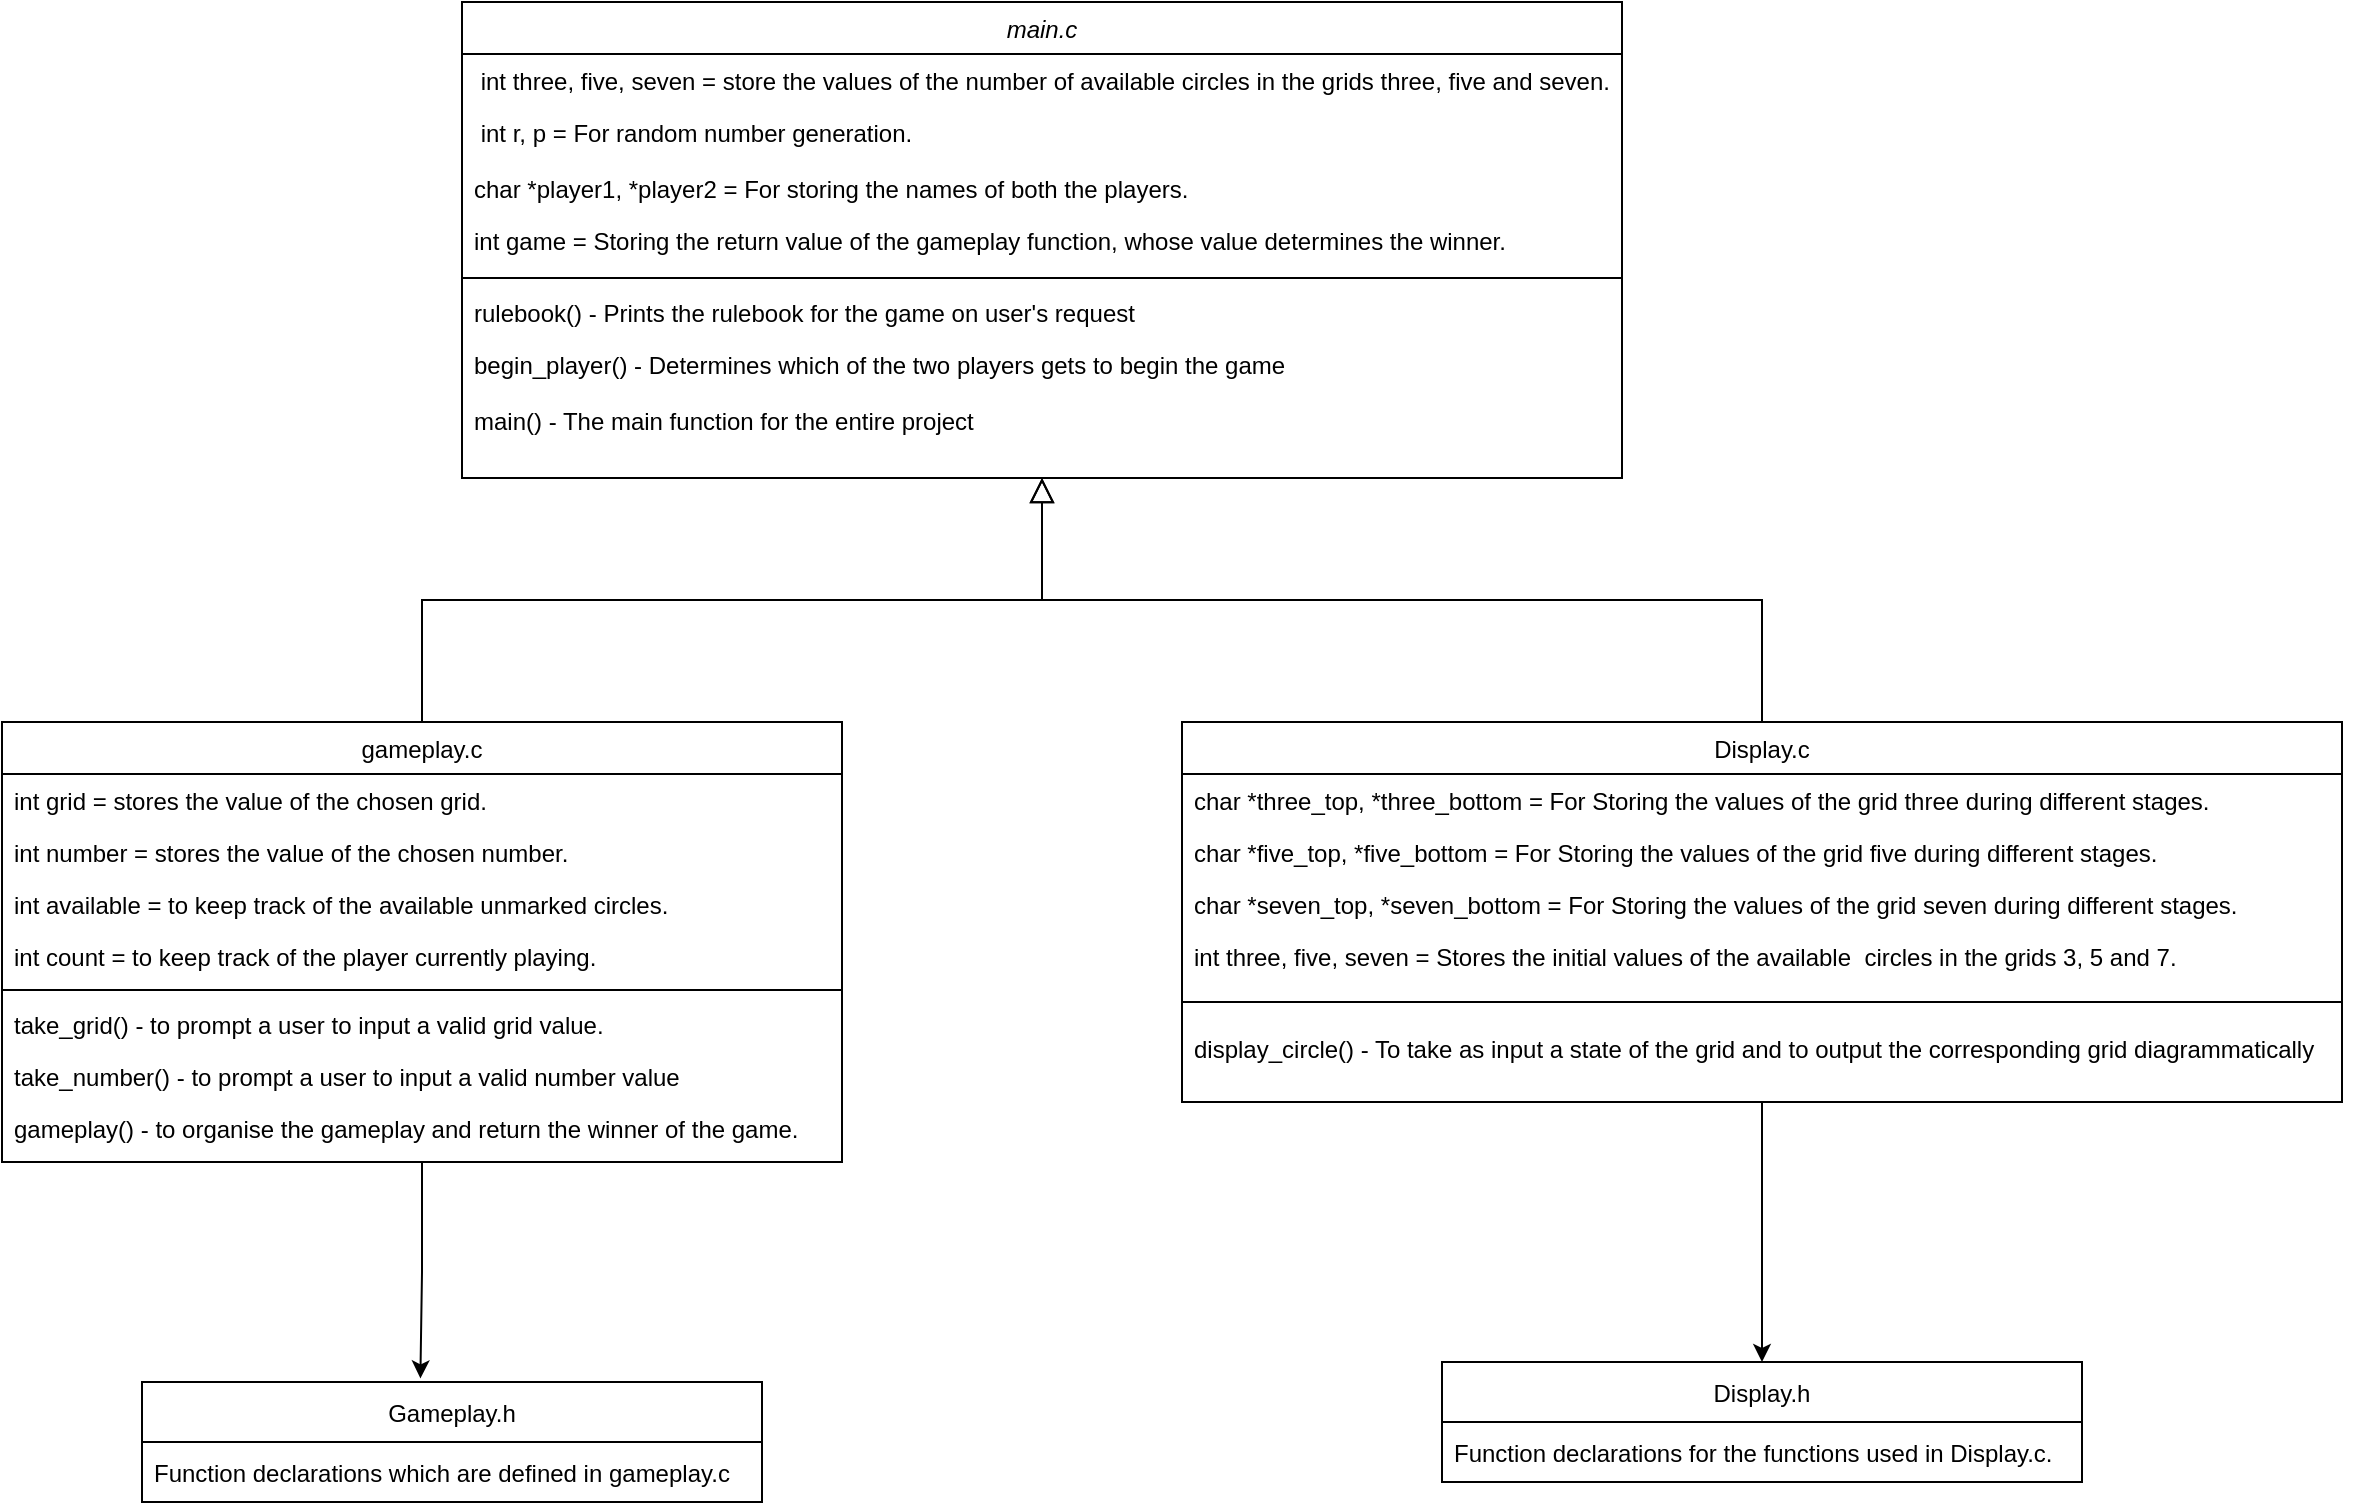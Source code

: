 <mxfile version="15.8.3" type="device"><diagram id="C5RBs43oDa-KdzZeNtuy" name="Page-1"><mxGraphModel dx="1038" dy="481" grid="1" gridSize="10" guides="1" tooltips="1" connect="1" arrows="1" fold="1" page="1" pageScale="1" pageWidth="827" pageHeight="1169" math="0" shadow="0"><root><mxCell id="WIyWlLk6GJQsqaUBKTNV-0"/><mxCell id="WIyWlLk6GJQsqaUBKTNV-1" parent="WIyWlLk6GJQsqaUBKTNV-0"/><mxCell id="zkfFHV4jXpPFQw0GAbJ--0" value="main.c" style="swimlane;fontStyle=2;align=center;verticalAlign=top;childLayout=stackLayout;horizontal=1;startSize=26;horizontalStack=0;resizeParent=1;resizeLast=0;collapsible=1;marginBottom=0;rounded=0;shadow=0;strokeWidth=1;" parent="WIyWlLk6GJQsqaUBKTNV-1" vertex="1"><mxGeometry x="350" width="580" height="238" as="geometry"><mxRectangle x="230" y="140" width="160" height="26" as="alternateBounds"/></mxGeometry></mxCell><mxCell id="zkfFHV4jXpPFQw0GAbJ--2" value=" int three, five, seven = store the values of the number of available circles in the grids three, five and seven." style="text;align=left;verticalAlign=top;spacingLeft=4;spacingRight=4;overflow=hidden;rotatable=0;points=[[0,0.5],[1,0.5]];portConstraint=eastwest;rounded=0;shadow=0;html=0;" parent="zkfFHV4jXpPFQw0GAbJ--0" vertex="1"><mxGeometry y="26" width="580" height="26" as="geometry"/></mxCell><mxCell id="zkfFHV4jXpPFQw0GAbJ--3" value=" int r, p = For random number generation." style="text;align=left;verticalAlign=top;spacingLeft=4;spacingRight=4;overflow=hidden;rotatable=0;points=[[0,0.5],[1,0.5]];portConstraint=eastwest;rounded=0;shadow=0;html=0;" parent="zkfFHV4jXpPFQw0GAbJ--0" vertex="1"><mxGeometry y="52" width="580" height="28" as="geometry"/></mxCell><mxCell id="k5dRi7BoRd8niP2z_z8h-4" value="char *player1, *player2 = For storing the names of both the players." style="text;align=left;verticalAlign=top;spacingLeft=4;spacingRight=4;overflow=hidden;rotatable=0;points=[[0,0.5],[1,0.5]];portConstraint=eastwest;rounded=0;shadow=0;html=0;" vertex="1" parent="zkfFHV4jXpPFQw0GAbJ--0"><mxGeometry y="80" width="580" height="26" as="geometry"/></mxCell><mxCell id="k5dRi7BoRd8niP2z_z8h-5" value="int game = Storing the return value of the gameplay function, whose value determines the winner." style="text;align=left;verticalAlign=top;spacingLeft=4;spacingRight=4;overflow=hidden;rotatable=0;points=[[0,0.5],[1,0.5]];portConstraint=eastwest;rounded=0;shadow=0;html=0;" vertex="1" parent="zkfFHV4jXpPFQw0GAbJ--0"><mxGeometry y="106" width="580" height="28" as="geometry"/></mxCell><mxCell id="zkfFHV4jXpPFQw0GAbJ--4" value="" style="line;html=1;strokeWidth=1;align=left;verticalAlign=middle;spacingTop=-1;spacingLeft=3;spacingRight=3;rotatable=0;labelPosition=right;points=[];portConstraint=eastwest;" parent="zkfFHV4jXpPFQw0GAbJ--0" vertex="1"><mxGeometry y="134" width="580" height="8" as="geometry"/></mxCell><mxCell id="zkfFHV4jXpPFQw0GAbJ--5" value="rulebook() - Prints the rulebook for the game on user's request&#10;&#10;" style="text;align=left;verticalAlign=top;spacingLeft=4;spacingRight=4;overflow=hidden;rotatable=0;points=[[0,0.5],[1,0.5]];portConstraint=eastwest;" parent="zkfFHV4jXpPFQw0GAbJ--0" vertex="1"><mxGeometry y="142" width="580" height="26" as="geometry"/></mxCell><mxCell id="k5dRi7BoRd8niP2z_z8h-2" value="begin_player() - Determines which of the two players gets to begin the game" style="text;align=left;verticalAlign=top;spacingLeft=4;spacingRight=4;overflow=hidden;rotatable=0;points=[[0,0.5],[1,0.5]];portConstraint=eastwest;" vertex="1" parent="zkfFHV4jXpPFQw0GAbJ--0"><mxGeometry y="168" width="580" height="28" as="geometry"/></mxCell><mxCell id="k5dRi7BoRd8niP2z_z8h-1" value="main() - The main function for the entire project" style="text;align=left;verticalAlign=top;spacingLeft=4;spacingRight=4;overflow=hidden;rotatable=0;points=[[0,0.5],[1,0.5]];portConstraint=eastwest;" vertex="1" parent="zkfFHV4jXpPFQw0GAbJ--0"><mxGeometry y="196" width="580" height="40" as="geometry"/></mxCell><mxCell id="k5dRi7BoRd8niP2z_z8h-32" style="edgeStyle=orthogonalEdgeStyle;rounded=0;orthogonalLoop=1;jettySize=auto;html=1;entryX=0.449;entryY=-0.03;entryDx=0;entryDy=0;entryPerimeter=0;" edge="1" parent="WIyWlLk6GJQsqaUBKTNV-1" source="zkfFHV4jXpPFQw0GAbJ--6" target="k5dRi7BoRd8niP2z_z8h-33"><mxGeometry relative="1" as="geometry"><mxPoint x="310" y="670" as="targetPoint"/><Array as="points"/></mxGeometry></mxCell><mxCell id="zkfFHV4jXpPFQw0GAbJ--6" value="gameplay.c" style="swimlane;fontStyle=0;align=center;verticalAlign=top;childLayout=stackLayout;horizontal=1;startSize=26;horizontalStack=0;resizeParent=1;resizeLast=0;collapsible=1;marginBottom=0;rounded=0;shadow=0;strokeWidth=1;" parent="WIyWlLk6GJQsqaUBKTNV-1" vertex="1"><mxGeometry x="120" y="360" width="420" height="220" as="geometry"><mxRectangle x="130" y="380" width="160" height="26" as="alternateBounds"/></mxGeometry></mxCell><mxCell id="zkfFHV4jXpPFQw0GAbJ--8" value="int grid = stores the value of the chosen grid. " style="text;align=left;verticalAlign=top;spacingLeft=4;spacingRight=4;overflow=hidden;rotatable=0;points=[[0,0.5],[1,0.5]];portConstraint=eastwest;rounded=0;shadow=0;html=0;" parent="zkfFHV4jXpPFQw0GAbJ--6" vertex="1"><mxGeometry y="26" width="420" height="26" as="geometry"/></mxCell><mxCell id="k5dRi7BoRd8niP2z_z8h-28" value="int number = stores the value of the chosen number." style="text;align=left;verticalAlign=top;spacingLeft=4;spacingRight=4;overflow=hidden;rotatable=0;points=[[0,0.5],[1,0.5]];portConstraint=eastwest;rounded=0;shadow=0;html=0;" vertex="1" parent="zkfFHV4jXpPFQw0GAbJ--6"><mxGeometry y="52" width="420" height="26" as="geometry"/></mxCell><mxCell id="k5dRi7BoRd8niP2z_z8h-29" value="int available = to keep track of the available unmarked circles." style="text;align=left;verticalAlign=top;spacingLeft=4;spacingRight=4;overflow=hidden;rotatable=0;points=[[0,0.5],[1,0.5]];portConstraint=eastwest;rounded=0;shadow=0;html=0;" vertex="1" parent="zkfFHV4jXpPFQw0GAbJ--6"><mxGeometry y="78" width="420" height="26" as="geometry"/></mxCell><mxCell id="k5dRi7BoRd8niP2z_z8h-30" value="int count = to keep track of the player currently playing." style="text;align=left;verticalAlign=top;spacingLeft=4;spacingRight=4;overflow=hidden;rotatable=0;points=[[0,0.5],[1,0.5]];portConstraint=eastwest;rounded=0;shadow=0;html=0;" vertex="1" parent="zkfFHV4jXpPFQw0GAbJ--6"><mxGeometry y="104" width="420" height="26" as="geometry"/></mxCell><mxCell id="zkfFHV4jXpPFQw0GAbJ--9" value="" style="line;html=1;strokeWidth=1;align=left;verticalAlign=middle;spacingTop=-1;spacingLeft=3;spacingRight=3;rotatable=0;labelPosition=right;points=[];portConstraint=eastwest;" parent="zkfFHV4jXpPFQw0GAbJ--6" vertex="1"><mxGeometry y="130" width="420" height="8" as="geometry"/></mxCell><mxCell id="zkfFHV4jXpPFQw0GAbJ--11" value="take_grid() - to prompt a user to input a valid grid value. " style="text;align=left;verticalAlign=top;spacingLeft=4;spacingRight=4;overflow=hidden;rotatable=0;points=[[0,0.5],[1,0.5]];portConstraint=eastwest;" parent="zkfFHV4jXpPFQw0GAbJ--6" vertex="1"><mxGeometry y="138" width="420" height="26" as="geometry"/></mxCell><mxCell id="k5dRi7BoRd8niP2z_z8h-26" value="take_number() - to prompt a user to input a valid number value" style="text;align=left;verticalAlign=top;spacingLeft=4;spacingRight=4;overflow=hidden;rotatable=0;points=[[0,0.5],[1,0.5]];portConstraint=eastwest;" vertex="1" parent="zkfFHV4jXpPFQw0GAbJ--6"><mxGeometry y="164" width="420" height="26" as="geometry"/></mxCell><mxCell id="k5dRi7BoRd8niP2z_z8h-27" value="gameplay() - to organise the gameplay and return the winner of the game." style="text;align=left;verticalAlign=top;spacingLeft=4;spacingRight=4;overflow=hidden;rotatable=0;points=[[0,0.5],[1,0.5]];portConstraint=eastwest;" vertex="1" parent="zkfFHV4jXpPFQw0GAbJ--6"><mxGeometry y="190" width="420" height="26" as="geometry"/></mxCell><mxCell id="zkfFHV4jXpPFQw0GAbJ--12" value="" style="endArrow=block;endSize=10;endFill=0;shadow=0;strokeWidth=1;rounded=0;edgeStyle=elbowEdgeStyle;elbow=vertical;" parent="WIyWlLk6GJQsqaUBKTNV-1" source="zkfFHV4jXpPFQw0GAbJ--6" target="zkfFHV4jXpPFQw0GAbJ--0" edge="1"><mxGeometry width="160" relative="1" as="geometry"><mxPoint x="200" y="203" as="sourcePoint"/><mxPoint x="200" y="203" as="targetPoint"/></mxGeometry></mxCell><mxCell id="k5dRi7BoRd8niP2z_z8h-31" style="edgeStyle=orthogonalEdgeStyle;rounded=0;orthogonalLoop=1;jettySize=auto;html=1;entryX=0.5;entryY=0;entryDx=0;entryDy=0;" edge="1" parent="WIyWlLk6GJQsqaUBKTNV-1" source="zkfFHV4jXpPFQw0GAbJ--13" target="k5dRi7BoRd8niP2z_z8h-8"><mxGeometry relative="1" as="geometry"/></mxCell><mxCell id="zkfFHV4jXpPFQw0GAbJ--13" value="Display.c" style="swimlane;fontStyle=0;align=center;verticalAlign=top;childLayout=stackLayout;horizontal=1;startSize=26;horizontalStack=0;resizeParent=1;resizeLast=0;collapsible=1;marginBottom=0;rounded=0;shadow=0;strokeWidth=1;" parent="WIyWlLk6GJQsqaUBKTNV-1" vertex="1"><mxGeometry x="710" y="360" width="580" height="190" as="geometry"><mxRectangle x="340" y="380" width="170" height="26" as="alternateBounds"/></mxGeometry></mxCell><mxCell id="zkfFHV4jXpPFQw0GAbJ--14" value="char *three_top, *three_bottom = For Storing the values of the grid three during different stages.&#10;" style="text;align=left;verticalAlign=top;spacingLeft=4;spacingRight=4;overflow=hidden;rotatable=0;points=[[0,0.5],[1,0.5]];portConstraint=eastwest;" parent="zkfFHV4jXpPFQw0GAbJ--13" vertex="1"><mxGeometry y="26" width="580" height="26" as="geometry"/></mxCell><mxCell id="k5dRi7BoRd8niP2z_z8h-15" value="char *five_top, *five_bottom = For Storing the values of the grid five during different stages.&#10;" style="text;align=left;verticalAlign=top;spacingLeft=4;spacingRight=4;overflow=hidden;rotatable=0;points=[[0,0.5],[1,0.5]];portConstraint=eastwest;" vertex="1" parent="zkfFHV4jXpPFQw0GAbJ--13"><mxGeometry y="52" width="580" height="26" as="geometry"/></mxCell><mxCell id="k5dRi7BoRd8niP2z_z8h-17" value="char *seven_top, *seven_bottom = For Storing the values of the grid seven during different stages.&#10;" style="text;align=left;verticalAlign=top;spacingLeft=4;spacingRight=4;overflow=hidden;rotatable=0;points=[[0,0.5],[1,0.5]];portConstraint=eastwest;" vertex="1" parent="zkfFHV4jXpPFQw0GAbJ--13"><mxGeometry y="78" width="580" height="26" as="geometry"/></mxCell><mxCell id="k5dRi7BoRd8niP2z_z8h-18" value="int three, five, seven = Stores the initial values of the available  circles in the grids 3, 5 and 7." style="text;align=left;verticalAlign=top;spacingLeft=4;spacingRight=4;overflow=hidden;rotatable=0;points=[[0,0.5],[1,0.5]];portConstraint=eastwest;" vertex="1" parent="zkfFHV4jXpPFQw0GAbJ--13"><mxGeometry y="104" width="580" height="26" as="geometry"/></mxCell><mxCell id="k5dRi7BoRd8niP2z_z8h-19" value="" style="line;html=1;strokeWidth=1;align=left;verticalAlign=middle;spacingTop=-1;spacingLeft=3;spacingRight=3;rotatable=0;labelPosition=right;points=[];portConstraint=eastwest;" vertex="1" parent="zkfFHV4jXpPFQw0GAbJ--13"><mxGeometry y="130" width="580" height="20" as="geometry"/></mxCell><mxCell id="k5dRi7BoRd8niP2z_z8h-14" style="edgeStyle=orthogonalEdgeStyle;rounded=0;orthogonalLoop=1;jettySize=auto;html=1;exitX=1;exitY=0.5;exitDx=0;exitDy=0;" edge="1" parent="zkfFHV4jXpPFQw0GAbJ--13" source="zkfFHV4jXpPFQw0GAbJ--14" target="zkfFHV4jXpPFQw0GAbJ--14"><mxGeometry relative="1" as="geometry"/></mxCell><mxCell id="k5dRi7BoRd8niP2z_z8h-20" value="display_circle() - To take as input a state of the grid and to output the corresponding grid diagrammatically" style="text;align=left;verticalAlign=top;spacingLeft=4;spacingRight=4;overflow=hidden;rotatable=0;points=[[0,0.5],[1,0.5]];portConstraint=eastwest;" vertex="1" parent="zkfFHV4jXpPFQw0GAbJ--13"><mxGeometry y="150" width="580" height="26" as="geometry"/></mxCell><mxCell id="zkfFHV4jXpPFQw0GAbJ--16" value="" style="endArrow=block;endSize=10;endFill=0;shadow=0;strokeWidth=1;rounded=0;edgeStyle=elbowEdgeStyle;elbow=vertical;" parent="WIyWlLk6GJQsqaUBKTNV-1" source="zkfFHV4jXpPFQw0GAbJ--13" target="zkfFHV4jXpPFQw0GAbJ--0" edge="1"><mxGeometry width="160" relative="1" as="geometry"><mxPoint x="210" y="373" as="sourcePoint"/><mxPoint x="310" y="271" as="targetPoint"/></mxGeometry></mxCell><mxCell id="k5dRi7BoRd8niP2z_z8h-8" value="Display.h" style="swimlane;fontStyle=0;childLayout=stackLayout;horizontal=1;startSize=30;horizontalStack=0;resizeParent=1;resizeParentMax=0;resizeLast=0;collapsible=1;marginBottom=0;" vertex="1" parent="WIyWlLk6GJQsqaUBKTNV-1"><mxGeometry x="840" y="680" width="320" height="60" as="geometry"/></mxCell><mxCell id="k5dRi7BoRd8niP2z_z8h-9" value="Function declarations for the functions used in Display.c." style="text;strokeColor=none;fillColor=none;align=left;verticalAlign=middle;spacingLeft=4;spacingRight=4;overflow=hidden;points=[[0,0.5],[1,0.5]];portConstraint=eastwest;rotatable=0;" vertex="1" parent="k5dRi7BoRd8niP2z_z8h-8"><mxGeometry y="30" width="320" height="30" as="geometry"/></mxCell><mxCell id="k5dRi7BoRd8niP2z_z8h-33" value="Gameplay.h" style="swimlane;fontStyle=0;childLayout=stackLayout;horizontal=1;startSize=30;horizontalStack=0;resizeParent=1;resizeParentMax=0;resizeLast=0;collapsible=1;marginBottom=0;" vertex="1" parent="WIyWlLk6GJQsqaUBKTNV-1"><mxGeometry x="190" y="690" width="310" height="60" as="geometry"/></mxCell><mxCell id="k5dRi7BoRd8niP2z_z8h-36" value="Function declarations which are defined in gameplay.c" style="text;strokeColor=none;fillColor=none;align=left;verticalAlign=middle;spacingLeft=4;spacingRight=4;overflow=hidden;points=[[0,0.5],[1,0.5]];portConstraint=eastwest;rotatable=0;" vertex="1" parent="k5dRi7BoRd8niP2z_z8h-33"><mxGeometry y="30" width="310" height="30" as="geometry"/></mxCell><mxCell id="k5dRi7BoRd8niP2z_z8h-37" style="edgeStyle=orthogonalEdgeStyle;rounded=0;orthogonalLoop=1;jettySize=auto;html=1;exitX=1;exitY=0.5;exitDx=0;exitDy=0;" edge="1" parent="k5dRi7BoRd8niP2z_z8h-33" source="k5dRi7BoRd8niP2z_z8h-36" target="k5dRi7BoRd8niP2z_z8h-36"><mxGeometry relative="1" as="geometry"/></mxCell></root></mxGraphModel></diagram></mxfile>